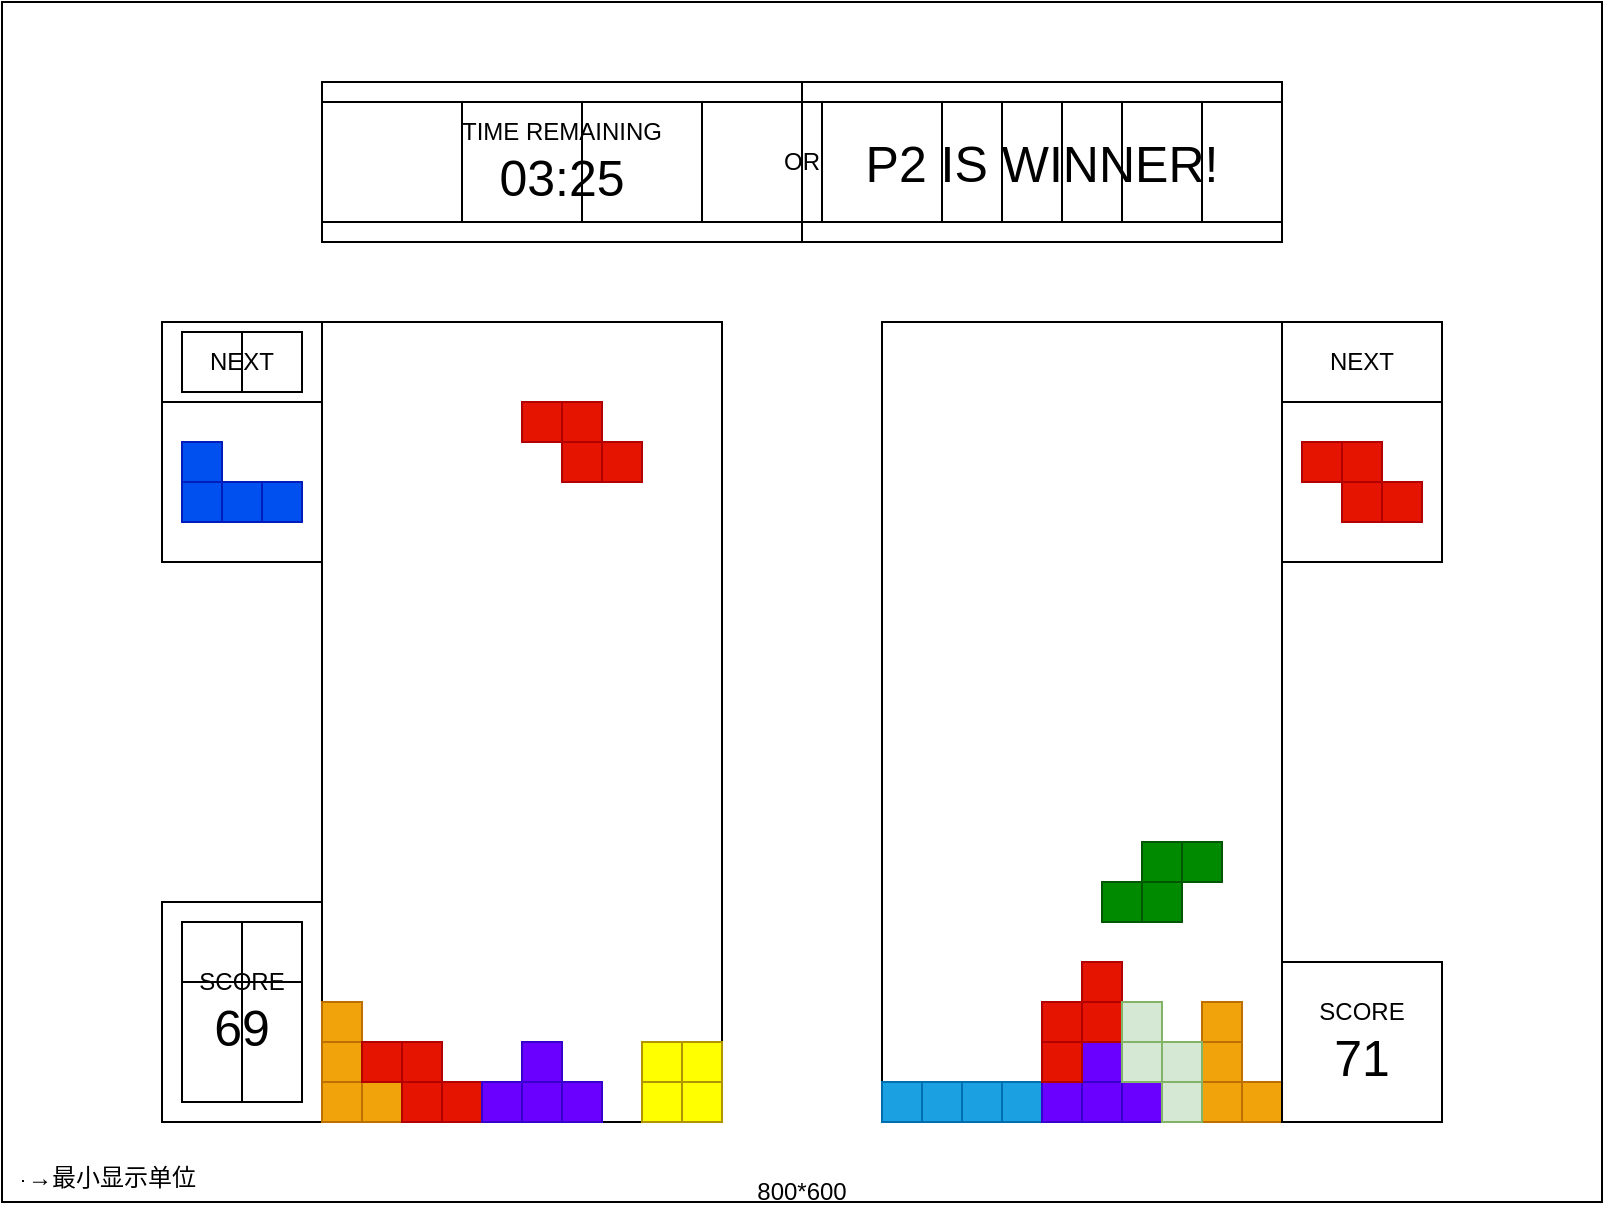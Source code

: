 <mxfile version="20.6.0" type="github">
  <diagram id="5oXw0mRgHBzclAZyAbjB" name="第 1 页">
    <mxGraphModel dx="918" dy="588" grid="1" gridSize="10" guides="1" tooltips="1" connect="1" arrows="1" fold="1" page="0" pageScale="1" pageWidth="827" pageHeight="1169" math="0" shadow="0">
      <root>
        <mxCell id="0" />
        <mxCell id="1" parent="0" />
        <mxCell id="F8sjzibDddwQlHmZez1S-1" value="" style="rounded=0;whiteSpace=wrap;html=1;fillColor=none;movable=0;resizable=0;rotatable=0;deletable=0;editable=0;connectable=0;" parent="1" vertex="1">
          <mxGeometry y="160" width="800" height="600" as="geometry" />
        </mxCell>
        <mxCell id="F8sjzibDddwQlHmZez1S-2" value="" style="rounded=0;whiteSpace=wrap;html=1;fillColor=none;movable=0;resizable=0;rotatable=0;deletable=0;editable=0;connectable=0;" parent="1" vertex="1">
          <mxGeometry x="440" y="320" width="200" height="400" as="geometry" />
        </mxCell>
        <mxCell id="F8sjzibDddwQlHmZez1S-3" value="" style="rounded=0;whiteSpace=wrap;html=1;fillColor=none;movable=0;resizable=0;rotatable=0;deletable=0;editable=0;connectable=0;" parent="1" vertex="1">
          <mxGeometry x="160" y="320" width="200" height="400" as="geometry" />
        </mxCell>
        <mxCell id="F8sjzibDddwQlHmZez1S-8" value="800*600" style="text;html=1;strokeColor=none;fillColor=none;align=center;verticalAlign=middle;whiteSpace=wrap;rounded=0;" parent="1" vertex="1">
          <mxGeometry x="370" y="740" width="60" height="30" as="geometry" />
        </mxCell>
        <mxCell id="F8sjzibDddwQlHmZez1S-10" value="SCORE&lt;br&gt;&lt;font style=&quot;font-size: 25px;&quot;&gt;69&lt;/font&gt;" style="rounded=0;whiteSpace=wrap;html=1;fillColor=none;movable=1;resizable=1;rotatable=1;deletable=1;editable=1;connectable=1;" parent="1" vertex="1">
          <mxGeometry x="80" y="610" width="80" height="110" as="geometry" />
        </mxCell>
        <mxCell id="F8sjzibDddwQlHmZez1S-11" value="NEXT" style="rounded=0;whiteSpace=wrap;html=1;fillColor=none;movable=0;resizable=0;rotatable=0;deletable=0;editable=0;connectable=0;" parent="1" vertex="1">
          <mxGeometry x="80" y="320" width="80" height="40" as="geometry" />
        </mxCell>
        <mxCell id="F8sjzibDddwQlHmZez1S-12" value="NEXT" style="rounded=0;whiteSpace=wrap;html=1;fillColor=none;movable=0;resizable=0;rotatable=0;deletable=0;editable=0;connectable=0;" parent="1" vertex="1">
          <mxGeometry x="640" y="320" width="80" height="40" as="geometry" />
        </mxCell>
        <mxCell id="F8sjzibDddwQlHmZez1S-13" value="TIME REMAINING&lt;br&gt;&lt;font style=&quot;font-size: 25px;&quot;&gt;03:25&lt;/font&gt;" style="rounded=0;whiteSpace=wrap;html=1;fillColor=none;movable=1;resizable=1;rotatable=1;deletable=1;editable=1;connectable=1;" parent="1" vertex="1">
          <mxGeometry x="160" y="200" width="240" height="80" as="geometry" />
        </mxCell>
        <mxCell id="F8sjzibDddwQlHmZez1S-14" value="" style="rounded=0;whiteSpace=wrap;html=1;fillColor=none;movable=1;resizable=1;rotatable=1;deletable=1;editable=1;connectable=1;" parent="1" vertex="1">
          <mxGeometry x="640" y="360" width="80" height="80" as="geometry" />
        </mxCell>
        <mxCell id="F8sjzibDddwQlHmZez1S-15" value="" style="rounded=0;whiteSpace=wrap;html=1;fillColor=none;movable=1;resizable=1;rotatable=1;deletable=1;editable=1;connectable=1;" parent="1" vertex="1">
          <mxGeometry x="80" y="360" width="80" height="80" as="geometry" />
        </mxCell>
        <mxCell id="F8sjzibDddwQlHmZez1S-34" value="" style="group" parent="1" vertex="1" connectable="0">
          <mxGeometry x="160" y="660" width="40" height="60" as="geometry" />
        </mxCell>
        <mxCell id="F8sjzibDddwQlHmZez1S-16" value="" style="rounded=0;whiteSpace=wrap;html=1;fillColor=#f0a30a;strokeColor=#BD7000;fontColor=#000000;" parent="F8sjzibDddwQlHmZez1S-34" vertex="1">
          <mxGeometry y="40" width="20" height="20" as="geometry" />
        </mxCell>
        <mxCell id="F8sjzibDddwQlHmZez1S-17" value="" style="rounded=0;whiteSpace=wrap;html=1;fillColor=#f0a30a;strokeColor=#BD7000;fontColor=#000000;" parent="F8sjzibDddwQlHmZez1S-34" vertex="1">
          <mxGeometry x="20" y="40" width="20" height="20" as="geometry" />
        </mxCell>
        <mxCell id="F8sjzibDddwQlHmZez1S-30" value="" style="rounded=0;whiteSpace=wrap;html=1;fillColor=#f0a30a;strokeColor=#BD7000;fontColor=#000000;" parent="F8sjzibDddwQlHmZez1S-34" vertex="1">
          <mxGeometry y="20" width="20" height="20" as="geometry" />
        </mxCell>
        <mxCell id="F8sjzibDddwQlHmZez1S-31" value="" style="rounded=0;whiteSpace=wrap;html=1;fillColor=#f0a30a;strokeColor=#BD7000;fontColor=#000000;" parent="F8sjzibDddwQlHmZez1S-34" vertex="1">
          <mxGeometry width="20" height="20" as="geometry" />
        </mxCell>
        <mxCell id="F8sjzibDddwQlHmZez1S-35" value="" style="group" parent="1" vertex="1" connectable="0">
          <mxGeometry x="180" y="680" width="60" height="40" as="geometry" />
        </mxCell>
        <mxCell id="F8sjzibDddwQlHmZez1S-18" value="" style="rounded=0;whiteSpace=wrap;html=1;fillColor=#e51400;strokeColor=#B20000;fontColor=#ffffff;" parent="F8sjzibDddwQlHmZez1S-35" vertex="1">
          <mxGeometry x="20" y="20" width="20" height="20" as="geometry" />
        </mxCell>
        <mxCell id="F8sjzibDddwQlHmZez1S-19" value="" style="rounded=0;whiteSpace=wrap;html=1;fillColor=#e51400;strokeColor=#B20000;fontColor=#ffffff;" parent="F8sjzibDddwQlHmZez1S-35" vertex="1">
          <mxGeometry x="40" y="20" width="20" height="20" as="geometry" />
        </mxCell>
        <mxCell id="F8sjzibDddwQlHmZez1S-32" value="" style="rounded=0;whiteSpace=wrap;html=1;fillColor=#e51400;strokeColor=#B20000;fontColor=#ffffff;" parent="F8sjzibDddwQlHmZez1S-35" vertex="1">
          <mxGeometry x="20" width="20" height="20" as="geometry" />
        </mxCell>
        <mxCell id="F8sjzibDddwQlHmZez1S-33" value="" style="rounded=0;whiteSpace=wrap;html=1;fillColor=#e51400;strokeColor=#B20000;fontColor=#ffffff;" parent="F8sjzibDddwQlHmZez1S-35" vertex="1">
          <mxGeometry width="20" height="20" as="geometry" />
        </mxCell>
        <mxCell id="F8sjzibDddwQlHmZez1S-36" value="" style="group" parent="1" vertex="1" connectable="0">
          <mxGeometry x="240" y="680" width="60" height="40" as="geometry" />
        </mxCell>
        <mxCell id="F8sjzibDddwQlHmZez1S-20" value="" style="rounded=0;whiteSpace=wrap;html=1;fillColor=#6a00ff;strokeColor=#3700CC;fontColor=#ffffff;" parent="F8sjzibDddwQlHmZez1S-36" vertex="1">
          <mxGeometry y="20" width="20" height="20" as="geometry" />
        </mxCell>
        <mxCell id="F8sjzibDddwQlHmZez1S-21" value="" style="rounded=0;whiteSpace=wrap;html=1;fillColor=#6a00ff;strokeColor=#3700CC;fontColor=#ffffff;" parent="F8sjzibDddwQlHmZez1S-36" vertex="1">
          <mxGeometry x="20" y="20" width="20" height="20" as="geometry" />
        </mxCell>
        <mxCell id="F8sjzibDddwQlHmZez1S-22" value="" style="rounded=0;whiteSpace=wrap;html=1;fillColor=#6a00ff;strokeColor=#3700CC;fontColor=#ffffff;" parent="F8sjzibDddwQlHmZez1S-36" vertex="1">
          <mxGeometry x="40" y="20" width="20" height="20" as="geometry" />
        </mxCell>
        <mxCell id="F8sjzibDddwQlHmZez1S-29" value="" style="rounded=0;whiteSpace=wrap;html=1;fillColor=#6a00ff;strokeColor=#3700CC;fontColor=#ffffff;" parent="F8sjzibDddwQlHmZez1S-36" vertex="1">
          <mxGeometry x="20" width="20" height="20" as="geometry" />
        </mxCell>
        <mxCell id="F8sjzibDddwQlHmZez1S-37" value="" style="group" parent="1" vertex="1" connectable="0">
          <mxGeometry x="320" y="680" width="40" height="40" as="geometry" />
        </mxCell>
        <mxCell id="F8sjzibDddwQlHmZez1S-23" value="" style="rounded=0;whiteSpace=wrap;html=1;fillColor=#FFFF00;strokeColor=#B09500;fontColor=#000000;" parent="F8sjzibDddwQlHmZez1S-37" vertex="1">
          <mxGeometry x="20" y="20" width="20" height="20" as="geometry" />
        </mxCell>
        <mxCell id="F8sjzibDddwQlHmZez1S-26" value="" style="rounded=0;whiteSpace=wrap;html=1;fillColor=#FFFF00;strokeColor=#B09500;fontColor=#000000;" parent="F8sjzibDddwQlHmZez1S-37" vertex="1">
          <mxGeometry y="20" width="20" height="20" as="geometry" />
        </mxCell>
        <mxCell id="F8sjzibDddwQlHmZez1S-27" value="" style="rounded=0;whiteSpace=wrap;html=1;fillColor=#FFFF00;strokeColor=#B09500;fontColor=#000000;" parent="F8sjzibDddwQlHmZez1S-37" vertex="1">
          <mxGeometry x="20" width="20" height="20" as="geometry" />
        </mxCell>
        <mxCell id="F8sjzibDddwQlHmZez1S-28" value="" style="rounded=0;whiteSpace=wrap;html=1;fillColor=#FFFF00;strokeColor=#B09500;fontColor=#000000;" parent="F8sjzibDddwQlHmZez1S-37" vertex="1">
          <mxGeometry width="20" height="20" as="geometry" />
        </mxCell>
        <mxCell id="F8sjzibDddwQlHmZez1S-38" value="" style="group;rotation=-90;" parent="1" vertex="1" connectable="0">
          <mxGeometry x="100" y="370" width="40" height="60" as="geometry" />
        </mxCell>
        <mxCell id="F8sjzibDddwQlHmZez1S-39" value="" style="rounded=0;whiteSpace=wrap;html=1;fillColor=#0050ef;strokeColor=#001DBC;fontColor=#ffffff;rotation=-90;" parent="F8sjzibDddwQlHmZez1S-38" vertex="1">
          <mxGeometry x="30" y="30" width="20" height="20" as="geometry" />
        </mxCell>
        <mxCell id="F8sjzibDddwQlHmZez1S-40" value="" style="rounded=0;whiteSpace=wrap;html=1;fillColor=#0050ef;strokeColor=#001DBC;fontColor=#ffffff;rotation=-90;" parent="F8sjzibDddwQlHmZez1S-38" vertex="1">
          <mxGeometry x="-10" y="10" width="20" height="20" as="geometry" />
        </mxCell>
        <mxCell id="F8sjzibDddwQlHmZez1S-41" value="" style="rounded=0;whiteSpace=wrap;html=1;fillColor=#0050ef;strokeColor=#001DBC;fontColor=#ffffff;rotation=-90;" parent="F8sjzibDddwQlHmZez1S-38" vertex="1">
          <mxGeometry x="10" y="30" width="20" height="20" as="geometry" />
        </mxCell>
        <mxCell id="F8sjzibDddwQlHmZez1S-42" value="" style="rounded=0;whiteSpace=wrap;html=1;fillColor=#0050ef;strokeColor=#001DBC;fontColor=#ffffff;rotation=-90;" parent="F8sjzibDddwQlHmZez1S-38" vertex="1">
          <mxGeometry x="-10" y="30" width="20" height="20" as="geometry" />
        </mxCell>
        <mxCell id="F8sjzibDddwQlHmZez1S-53" value="" style="group" parent="1" vertex="1" connectable="0">
          <mxGeometry x="440" y="700" width="80" height="20" as="geometry" />
        </mxCell>
        <mxCell id="F8sjzibDddwQlHmZez1S-51" value="" style="rounded=0;whiteSpace=wrap;html=1;fillColor=#1ba1e2;strokeColor=#006EAF;fontColor=#ffffff;" parent="F8sjzibDddwQlHmZez1S-53" vertex="1">
          <mxGeometry x="40" width="20" height="20" as="geometry" />
        </mxCell>
        <mxCell id="F8sjzibDddwQlHmZez1S-52" value="" style="rounded=0;whiteSpace=wrap;html=1;fillColor=#1ba1e2;strokeColor=#006EAF;fontColor=#ffffff;" parent="F8sjzibDddwQlHmZez1S-53" vertex="1">
          <mxGeometry x="60" width="20" height="20" as="geometry" />
        </mxCell>
        <mxCell id="F8sjzibDddwQlHmZez1S-49" value="" style="rounded=0;whiteSpace=wrap;html=1;fillColor=#1ba1e2;strokeColor=#006EAF;fontColor=#ffffff;" parent="F8sjzibDddwQlHmZez1S-53" vertex="1">
          <mxGeometry x="20" width="20" height="20" as="geometry" />
        </mxCell>
        <mxCell id="F8sjzibDddwQlHmZez1S-50" value="" style="rounded=0;whiteSpace=wrap;html=1;fillColor=#1ba1e2;strokeColor=#006EAF;fontColor=#ffffff;" parent="F8sjzibDddwQlHmZez1S-53" vertex="1">
          <mxGeometry width="20" height="20" as="geometry" />
        </mxCell>
        <mxCell id="F8sjzibDddwQlHmZez1S-58" value="" style="group" parent="1" vertex="1" connectable="0">
          <mxGeometry x="520" y="680" width="60" height="40" as="geometry" />
        </mxCell>
        <mxCell id="F8sjzibDddwQlHmZez1S-59" value="" style="rounded=0;whiteSpace=wrap;html=1;fillColor=#6a00ff;strokeColor=#3700CC;fontColor=#ffffff;" parent="F8sjzibDddwQlHmZez1S-58" vertex="1">
          <mxGeometry y="20" width="20" height="20" as="geometry" />
        </mxCell>
        <mxCell id="F8sjzibDddwQlHmZez1S-60" value="" style="rounded=0;whiteSpace=wrap;html=1;fillColor=#6a00ff;strokeColor=#3700CC;fontColor=#ffffff;" parent="F8sjzibDddwQlHmZez1S-58" vertex="1">
          <mxGeometry x="20" y="20" width="20" height="20" as="geometry" />
        </mxCell>
        <mxCell id="F8sjzibDddwQlHmZez1S-61" value="" style="rounded=0;whiteSpace=wrap;html=1;fillColor=#6a00ff;strokeColor=#3700CC;fontColor=#ffffff;" parent="F8sjzibDddwQlHmZez1S-58" vertex="1">
          <mxGeometry x="40" y="20" width="20" height="20" as="geometry" />
        </mxCell>
        <mxCell id="F8sjzibDddwQlHmZez1S-62" value="" style="rounded=0;whiteSpace=wrap;html=1;fillColor=#6a00ff;strokeColor=#3700CC;fontColor=#ffffff;" parent="F8sjzibDddwQlHmZez1S-58" vertex="1">
          <mxGeometry x="20" width="20" height="20" as="geometry" />
        </mxCell>
        <mxCell id="F8sjzibDddwQlHmZez1S-63" value="" style="group;rotation=90;" parent="1" vertex="1" connectable="0">
          <mxGeometry x="510" y="650" width="60" height="40" as="geometry" />
        </mxCell>
        <mxCell id="F8sjzibDddwQlHmZez1S-64" value="" style="rounded=0;whiteSpace=wrap;html=1;fillColor=#e51400;strokeColor=#B20000;fontColor=#ffffff;rotation=90;" parent="F8sjzibDddwQlHmZez1S-63" vertex="1">
          <mxGeometry x="10" y="10" width="20" height="20" as="geometry" />
        </mxCell>
        <mxCell id="F8sjzibDddwQlHmZez1S-65" value="" style="rounded=0;whiteSpace=wrap;html=1;fillColor=#e51400;strokeColor=#B20000;fontColor=#ffffff;rotation=90;" parent="F8sjzibDddwQlHmZez1S-63" vertex="1">
          <mxGeometry x="10" y="30" width="20" height="20" as="geometry" />
        </mxCell>
        <mxCell id="F8sjzibDddwQlHmZez1S-66" value="" style="rounded=0;whiteSpace=wrap;html=1;fillColor=#e51400;strokeColor=#B20000;fontColor=#ffffff;rotation=90;" parent="F8sjzibDddwQlHmZez1S-63" vertex="1">
          <mxGeometry x="30" y="10" width="20" height="20" as="geometry" />
        </mxCell>
        <mxCell id="F8sjzibDddwQlHmZez1S-67" value="" style="rounded=0;whiteSpace=wrap;html=1;fillColor=#e51400;strokeColor=#B20000;fontColor=#ffffff;rotation=90;" parent="F8sjzibDddwQlHmZez1S-63" vertex="1">
          <mxGeometry x="30" y="-10" width="20" height="20" as="geometry" />
        </mxCell>
        <mxCell id="F8sjzibDddwQlHmZez1S-68" value="" style="group" parent="1" vertex="1" connectable="0">
          <mxGeometry x="600" y="660" width="40" height="60" as="geometry" />
        </mxCell>
        <mxCell id="F8sjzibDddwQlHmZez1S-69" value="" style="rounded=0;whiteSpace=wrap;html=1;fillColor=#f0a30a;strokeColor=#BD7000;fontColor=#000000;" parent="F8sjzibDddwQlHmZez1S-68" vertex="1">
          <mxGeometry y="40" width="20" height="20" as="geometry" />
        </mxCell>
        <mxCell id="F8sjzibDddwQlHmZez1S-70" value="" style="rounded=0;whiteSpace=wrap;html=1;fillColor=#f0a30a;strokeColor=#BD7000;fontColor=#000000;" parent="F8sjzibDddwQlHmZez1S-68" vertex="1">
          <mxGeometry x="20" y="40" width="20" height="20" as="geometry" />
        </mxCell>
        <mxCell id="F8sjzibDddwQlHmZez1S-71" value="" style="rounded=0;whiteSpace=wrap;html=1;fillColor=#f0a30a;strokeColor=#BD7000;fontColor=#000000;" parent="F8sjzibDddwQlHmZez1S-68" vertex="1">
          <mxGeometry y="20" width="20" height="20" as="geometry" />
        </mxCell>
        <mxCell id="F8sjzibDddwQlHmZez1S-72" value="" style="rounded=0;whiteSpace=wrap;html=1;fillColor=#f0a30a;strokeColor=#BD7000;fontColor=#000000;" parent="F8sjzibDddwQlHmZez1S-68" vertex="1">
          <mxGeometry width="20" height="20" as="geometry" />
        </mxCell>
        <mxCell id="F8sjzibDddwQlHmZez1S-73" value="" style="group;rotation=-180;" parent="1" vertex="1" connectable="0">
          <mxGeometry x="550" y="580" width="60" height="40" as="geometry" />
        </mxCell>
        <mxCell id="F8sjzibDddwQlHmZez1S-74" value="" style="rounded=0;whiteSpace=wrap;html=1;fillColor=#008a00;strokeColor=#005700;fontColor=#ffffff;rotation=-180;" parent="F8sjzibDddwQlHmZez1S-73" vertex="1">
          <mxGeometry x="20" width="20" height="20" as="geometry" />
        </mxCell>
        <mxCell id="F8sjzibDddwQlHmZez1S-75" value="" style="rounded=0;whiteSpace=wrap;html=1;fillColor=#008a00;strokeColor=#005700;fontColor=#ffffff;rotation=-180;" parent="F8sjzibDddwQlHmZez1S-73" vertex="1">
          <mxGeometry x="40" width="20" height="20" as="geometry" />
        </mxCell>
        <mxCell id="F8sjzibDddwQlHmZez1S-76" value="" style="rounded=0;whiteSpace=wrap;html=1;fillColor=#008a00;strokeColor=#005700;fontColor=#ffffff;rotation=-180;" parent="F8sjzibDddwQlHmZez1S-73" vertex="1">
          <mxGeometry x="20" y="20" width="20" height="20" as="geometry" />
        </mxCell>
        <mxCell id="F8sjzibDddwQlHmZez1S-77" value="" style="rounded=0;whiteSpace=wrap;html=1;fillColor=#008a00;strokeColor=#005700;fontColor=#ffffff;rotation=-180;" parent="F8sjzibDddwQlHmZez1S-73" vertex="1">
          <mxGeometry y="20" width="20" height="20" as="geometry" />
        </mxCell>
        <mxCell id="F8sjzibDddwQlHmZez1S-89" value="SCORE&lt;br&gt;&lt;span style=&quot;font-size: 25px;&quot;&gt;71&lt;/span&gt;" style="rounded=0;whiteSpace=wrap;html=1;fillColor=none;movable=0;resizable=0;rotatable=0;deletable=0;editable=0;connectable=0;" parent="1" vertex="1">
          <mxGeometry x="640" y="640" width="80" height="80" as="geometry" />
        </mxCell>
        <mxCell id="F8sjzibDddwQlHmZez1S-100" value="&lt;font style=&quot;font-size: 25px;&quot;&gt;P2 IS WINNER!&lt;/font&gt;" style="rounded=0;whiteSpace=wrap;html=1;fillColor=none;movable=1;resizable=1;rotatable=1;deletable=1;editable=1;connectable=1;" parent="1" vertex="1">
          <mxGeometry x="400" y="200" width="240" height="80" as="geometry" />
        </mxCell>
        <mxCell id="F8sjzibDddwQlHmZez1S-101" value="OR" style="text;html=1;strokeColor=none;fillColor=none;align=center;verticalAlign=middle;whiteSpace=wrap;rounded=0;" parent="1" vertex="1">
          <mxGeometry x="370" y="225" width="60" height="30" as="geometry" />
        </mxCell>
        <mxCell id="F8sjzibDddwQlHmZez1S-102" value="" style="group" parent="1" vertex="1" connectable="0">
          <mxGeometry x="260" y="360" width="60" height="40" as="geometry" />
        </mxCell>
        <mxCell id="F8sjzibDddwQlHmZez1S-103" value="" style="rounded=0;whiteSpace=wrap;html=1;fillColor=#e51400;strokeColor=#B20000;fontColor=#ffffff;" parent="F8sjzibDddwQlHmZez1S-102" vertex="1">
          <mxGeometry x="20" y="20" width="20" height="20" as="geometry" />
        </mxCell>
        <mxCell id="F8sjzibDddwQlHmZez1S-104" value="" style="rounded=0;whiteSpace=wrap;html=1;fillColor=#e51400;strokeColor=#B20000;fontColor=#ffffff;" parent="F8sjzibDddwQlHmZez1S-102" vertex="1">
          <mxGeometry x="40" y="20" width="20" height="20" as="geometry" />
        </mxCell>
        <mxCell id="F8sjzibDddwQlHmZez1S-105" value="" style="rounded=0;whiteSpace=wrap;html=1;fillColor=#e51400;strokeColor=#B20000;fontColor=#ffffff;" parent="F8sjzibDddwQlHmZez1S-102" vertex="1">
          <mxGeometry x="20" width="20" height="20" as="geometry" />
        </mxCell>
        <mxCell id="F8sjzibDddwQlHmZez1S-106" value="" style="rounded=0;whiteSpace=wrap;html=1;fillColor=#e51400;strokeColor=#B20000;fontColor=#ffffff;" parent="F8sjzibDddwQlHmZez1S-102" vertex="1">
          <mxGeometry width="20" height="20" as="geometry" />
        </mxCell>
        <mxCell id="KVjwW78dqXMxwQNabTCl-1" value="" style="rounded=0;whiteSpace=wrap;html=1;strokeColor=none;fillColor=#000000;" parent="1" vertex="1">
          <mxGeometry x="10" y="749" width="1" height="1" as="geometry" />
        </mxCell>
        <mxCell id="KVjwW78dqXMxwQNabTCl-2" value="→最小显示单位" style="text;html=1;strokeColor=none;fillColor=none;align=center;verticalAlign=middle;whiteSpace=wrap;rounded=0;" parent="1" vertex="1">
          <mxGeometry x="5" y="732.5" width="100" height="30" as="geometry" />
        </mxCell>
        <mxCell id="LZAjPerPcCQROmMQ6fTj-1" value="" style="group;rotation=90;" parent="1" vertex="1" connectable="0">
          <mxGeometry x="550" y="670" width="60" height="40" as="geometry" />
        </mxCell>
        <mxCell id="LZAjPerPcCQROmMQ6fTj-2" value="" style="rounded=0;whiteSpace=wrap;html=1;fillColor=#d5e8d4;strokeColor=#82b366;rotation=90;" parent="LZAjPerPcCQROmMQ6fTj-1" vertex="1">
          <mxGeometry x="10" y="10" width="20" height="20" as="geometry" />
        </mxCell>
        <mxCell id="LZAjPerPcCQROmMQ6fTj-3" value="" style="rounded=0;whiteSpace=wrap;html=1;fillColor=#d5e8d4;strokeColor=#82b366;rotation=90;" parent="LZAjPerPcCQROmMQ6fTj-1" vertex="1">
          <mxGeometry x="10" y="-10" width="20" height="20" as="geometry" />
        </mxCell>
        <mxCell id="LZAjPerPcCQROmMQ6fTj-4" value="" style="rounded=0;whiteSpace=wrap;html=1;fillColor=#d5e8d4;strokeColor=#82b366;rotation=90;" parent="LZAjPerPcCQROmMQ6fTj-1" vertex="1">
          <mxGeometry x="30" y="10" width="20" height="20" as="geometry" />
        </mxCell>
        <mxCell id="LZAjPerPcCQROmMQ6fTj-5" value="" style="rounded=0;whiteSpace=wrap;html=1;fillColor=#d5e8d4;strokeColor=#82b366;rotation=90;" parent="LZAjPerPcCQROmMQ6fTj-1" vertex="1">
          <mxGeometry x="30" y="30" width="20" height="20" as="geometry" />
        </mxCell>
        <mxCell id="6uKrJ72Y7NZ556hVUs0e-22" value="" style="group;rotation=-180;" parent="1" vertex="1" connectable="0">
          <mxGeometry x="650" y="380" width="60" height="40" as="geometry" />
        </mxCell>
        <mxCell id="6uKrJ72Y7NZ556hVUs0e-23" value="" style="rounded=0;whiteSpace=wrap;html=1;fillColor=#e51400;strokeColor=#B20000;fontColor=#ffffff;rotation=-180;" parent="6uKrJ72Y7NZ556hVUs0e-22" vertex="1">
          <mxGeometry x="20" width="20" height="20" as="geometry" />
        </mxCell>
        <mxCell id="6uKrJ72Y7NZ556hVUs0e-24" value="" style="rounded=0;whiteSpace=wrap;html=1;fillColor=#e51400;strokeColor=#B20000;fontColor=#ffffff;rotation=-180;" parent="6uKrJ72Y7NZ556hVUs0e-22" vertex="1">
          <mxGeometry width="20" height="20" as="geometry" />
        </mxCell>
        <mxCell id="6uKrJ72Y7NZ556hVUs0e-25" value="" style="rounded=0;whiteSpace=wrap;html=1;fillColor=#e51400;strokeColor=#B20000;fontColor=#ffffff;rotation=-180;" parent="6uKrJ72Y7NZ556hVUs0e-22" vertex="1">
          <mxGeometry x="20" y="20" width="20" height="20" as="geometry" />
        </mxCell>
        <mxCell id="6uKrJ72Y7NZ556hVUs0e-26" value="" style="rounded=0;whiteSpace=wrap;html=1;fillColor=#e51400;strokeColor=#B20000;fontColor=#ffffff;rotation=-180;" parent="6uKrJ72Y7NZ556hVUs0e-22" vertex="1">
          <mxGeometry x="40" y="20" width="20" height="20" as="geometry" />
        </mxCell>
        <mxCell id="hWuAa5udy5YvLI1RqOYz-1" value="" style="rounded=0;whiteSpace=wrap;html=1;fillColor=none;" parent="1" vertex="1">
          <mxGeometry x="90" y="650" width="30" height="60" as="geometry" />
        </mxCell>
        <mxCell id="hWuAa5udy5YvLI1RqOYz-3" value="" style="rounded=0;whiteSpace=wrap;html=1;fillColor=none;" parent="1" vertex="1">
          <mxGeometry x="120" y="650" width="30" height="60" as="geometry" />
        </mxCell>
        <mxCell id="hWuAa5udy5YvLI1RqOYz-4" value="" style="rounded=0;whiteSpace=wrap;html=1;fillColor=none;" parent="1" vertex="1">
          <mxGeometry x="120" y="620" width="30" height="30" as="geometry" />
        </mxCell>
        <mxCell id="hWuAa5udy5YvLI1RqOYz-5" value="" style="rounded=0;whiteSpace=wrap;html=1;fillColor=none;" parent="1" vertex="1">
          <mxGeometry x="90" y="620" width="30" height="30" as="geometry" />
        </mxCell>
        <mxCell id="hWuAa5udy5YvLI1RqOYz-6" value="" style="rounded=0;whiteSpace=wrap;html=1;fillColor=none;" parent="1" vertex="1">
          <mxGeometry x="160" y="210" width="70" height="60" as="geometry" />
        </mxCell>
        <mxCell id="hWuAa5udy5YvLI1RqOYz-7" value="" style="rounded=0;whiteSpace=wrap;html=1;fillColor=none;" parent="1" vertex="1">
          <mxGeometry x="230" y="210" width="60" height="60" as="geometry" />
        </mxCell>
        <mxCell id="hWuAa5udy5YvLI1RqOYz-8" value="" style="rounded=0;whiteSpace=wrap;html=1;fillColor=none;" parent="1" vertex="1">
          <mxGeometry x="290" y="210" width="60" height="60" as="geometry" />
        </mxCell>
        <mxCell id="hWuAa5udy5YvLI1RqOYz-9" value="" style="rounded=0;whiteSpace=wrap;html=1;fillColor=none;" parent="1" vertex="1">
          <mxGeometry x="350" y="210" width="60" height="60" as="geometry" />
        </mxCell>
        <mxCell id="hWuAa5udy5YvLI1RqOYz-10" value="" style="rounded=0;whiteSpace=wrap;html=1;fillColor=none;" parent="1" vertex="1">
          <mxGeometry x="410" y="210" width="60" height="60" as="geometry" />
        </mxCell>
        <mxCell id="hWuAa5udy5YvLI1RqOYz-12" value="" style="rounded=0;whiteSpace=wrap;html=1;fillColor=none;" parent="1" vertex="1">
          <mxGeometry x="470" y="210" width="30" height="60" as="geometry" />
        </mxCell>
        <mxCell id="hWuAa5udy5YvLI1RqOYz-13" value="" style="rounded=0;whiteSpace=wrap;html=1;fillColor=none;" parent="1" vertex="1">
          <mxGeometry x="500" y="210" width="30" height="60" as="geometry" />
        </mxCell>
        <mxCell id="hWuAa5udy5YvLI1RqOYz-14" value="" style="rounded=0;whiteSpace=wrap;html=1;fillColor=none;" parent="1" vertex="1">
          <mxGeometry x="530" y="210" width="30" height="60" as="geometry" />
        </mxCell>
        <mxCell id="hWuAa5udy5YvLI1RqOYz-15" value="" style="rounded=0;whiteSpace=wrap;html=1;fillColor=none;" parent="1" vertex="1">
          <mxGeometry x="560" y="210" width="40" height="60" as="geometry" />
        </mxCell>
        <mxCell id="hWuAa5udy5YvLI1RqOYz-16" value="" style="rounded=0;whiteSpace=wrap;html=1;fillColor=none;" parent="1" vertex="1">
          <mxGeometry x="600" y="210" width="40" height="60" as="geometry" />
        </mxCell>
        <mxCell id="LpKURzo4MIZCW1Zxfgst-1" value="" style="rounded=0;whiteSpace=wrap;html=1;fillColor=none;" vertex="1" parent="1">
          <mxGeometry x="90" y="325" width="30" height="30" as="geometry" />
        </mxCell>
        <mxCell id="LpKURzo4MIZCW1Zxfgst-2" value="" style="rounded=0;whiteSpace=wrap;html=1;fillColor=none;" vertex="1" parent="1">
          <mxGeometry x="120" y="325" width="30" height="30" as="geometry" />
        </mxCell>
      </root>
    </mxGraphModel>
  </diagram>
</mxfile>
